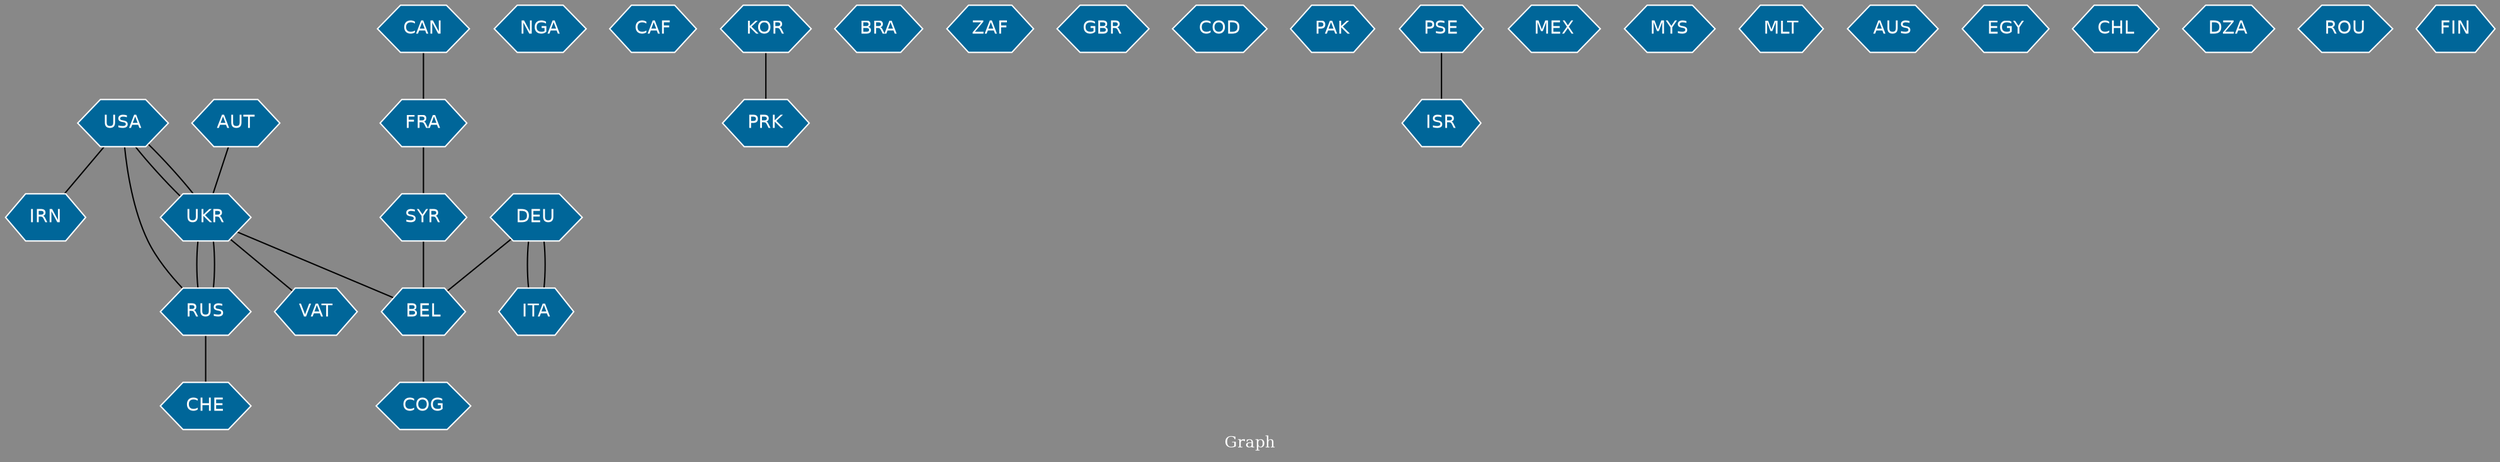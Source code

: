 // Countries together in item graph
graph {
	graph [bgcolor="#888888" fontcolor=white fontsize=12 label="Graph" outputorder=edgesfirst overlap=prism]
	node [color=white fillcolor="#006699" fontcolor=white fontname=Helvetica shape=hexagon style=filled]
	edge [arrowhead=open color=black fontcolor=white fontname=Courier fontsize=12]
		USA [label=USA]
		RUS [label=RUS]
		UKR [label=UKR]
		NGA [label=NGA]
		CAF [label=CAF]
		KOR [label=KOR]
		BRA [label=BRA]
		SYR [label=SYR]
		BEL [label=BEL]
		ZAF [label=ZAF]
		VAT [label=VAT]
		GBR [label=GBR]
		CHE [label=CHE]
		COD [label=COD]
		PAK [label=PAK]
		ISR [label=ISR]
		PSE [label=PSE]
		FRA [label=FRA]
		DEU [label=DEU]
		ITA [label=ITA]
		IRN [label=IRN]
		MEX [label=MEX]
		MYS [label=MYS]
		AUT [label=AUT]
		MLT [label=MLT]
		CAN [label=CAN]
		COG [label=COG]
		AUS [label=AUS]
		EGY [label=EGY]
		CHL [label=CHL]
		DZA [label=DZA]
		ROU [label=ROU]
		FIN [label=FIN]
		PRK [label=PRK]
			UKR -- BEL [weight=1]
			DEU -- ITA [weight=1]
			SYR -- BEL [weight=2]
			KOR -- PRK [weight=1]
			RUS -- CHE [weight=1]
			USA -- IRN [weight=1]
			PSE -- ISR [weight=1]
			RUS -- USA [weight=6]
			UKR -- USA [weight=3]
			RUS -- UKR [weight=7]
			ITA -- DEU [weight=1]
			CAN -- FRA [weight=1]
			USA -- UKR [weight=1]
			UKR -- RUS [weight=10]
			UKR -- VAT [weight=1]
			BEL -- COG [weight=2]
			DEU -- BEL [weight=1]
			AUT -- UKR [weight=1]
			FRA -- SYR [weight=2]
}